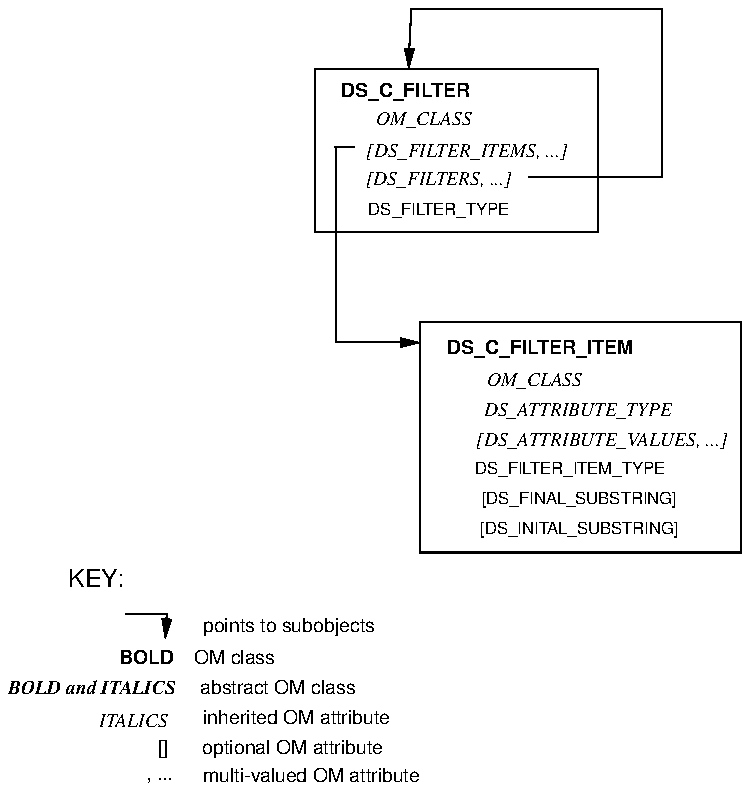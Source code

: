 .zA "enh,8567,R1.0.3, revised text"
.zA "enh,9872,R1.1, revised figure"
.PS
scale = 106.667
box  wid 171 ht 123 at 304.5, 184.5
"\fH\s6[DS_INITAL_SUBSTRING]\s0\fP"  at 304, 136
"\fI\s7[DS_ATTRIBUTE_VALUES, ...]\s0\fP"  at 316, 183
"\fH\s6[DS_FINAL_SUBSTRING]\s0\fP"  at 304, 152
"\fI\s7[DS_FILTERS, ...]\s0\fP"  at 229, 322
"\fI\s7[DS_FILTER_ITEMS, ...]\s0\fP"  at 244, 337
.ps 10
line ->  from 184, 339 \
	to 174, 339 \
	to 174, 235 \
	to 219, 235 
line ->  from 277, 323 \
	to 348, 323 \
	to 348, 413 \
	to 214, 413 \
	to 213, 381 
.ps 10
"\f(HB\s7DS_C_FILTER_ITEM\s0\fP"  at 283, 232
"\fI\s7OM_CLASS\s0\fP"  at 280, 215
"\fH\s6DS_FILTER_TYPE\s0\fP"  at 229, 306
"\fI\s7OM_CLASS\s0\fP"  at 221, 354
"\f(HB\s7DS_C_FILTER\s0\fP"  at 211, 369
box  wid 151 ht 87 at 238.5, 337.5
"\fH\s9KEY:\s0\fP"  at 46, 108
"\fH\s7points to subobjects\s0\fP"  at 149, 84
"\fH\s7OM class\s0\fP"  at 120, 67
"\fH\s7abstract OM class\s0\fP"  at 143, 51
"\fH\s7inherited OM attribute\s0\fP"  at 153, 35
"\fH\s7optional OM attribute\s0\fP"  at 151, 19
"\fH\s7multi-valued OM attribute\s0\fP"  at 161, 4
"\f(HB\s7BOLD\s0\fP"  at 73, 67
"\f(BI\s7BOLD and ITALICS\s0\fP"  at 44, 51
"\fI\s7ITALICS\s0\fP"  at 66, 33
"\fH\s7[]\s0\fP"  at 82, 19
"\fH\s7, ...\s0\fP"  at 80, 5
.ps 10
line ->  from 62, 90 \
	to 84, 90 \
	to 83, 77 
.ps 10
"\fI\s7DS_ATTRIBUTE_TYPE\s0\fP"  at 303, 199
"\fH\s6DS_FILTER_ITEM_TYPE\s0\fP"  at 299, 168
.PE
.zZ "enh,9872,R1.1, revised figure"
.zZ "enh,8567,R1.0.3, revised text"